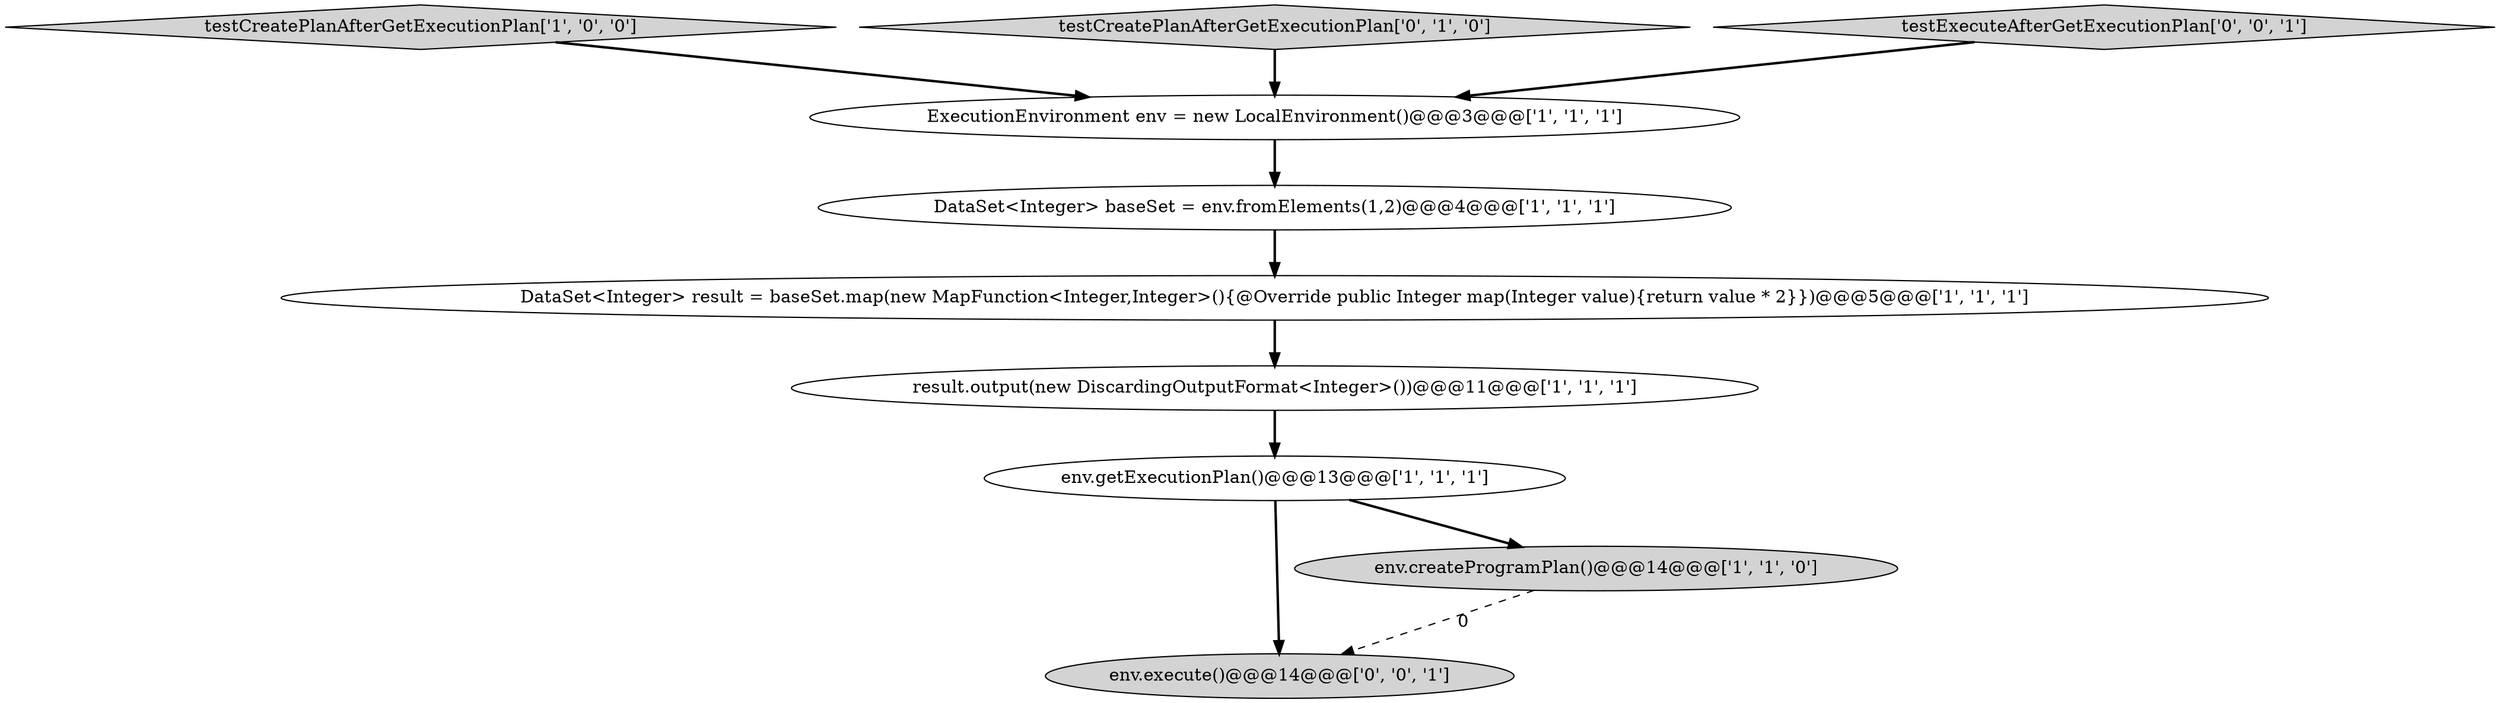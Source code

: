 digraph {
1 [style = filled, label = "testCreatePlanAfterGetExecutionPlan['1', '0', '0']", fillcolor = lightgray, shape = diamond image = "AAA0AAABBB1BBB"];
6 [style = filled, label = "DataSet<Integer> baseSet = env.fromElements(1,2)@@@4@@@['1', '1', '1']", fillcolor = white, shape = ellipse image = "AAA0AAABBB1BBB"];
7 [style = filled, label = "testCreatePlanAfterGetExecutionPlan['0', '1', '0']", fillcolor = lightgray, shape = diamond image = "AAA0AAABBB2BBB"];
8 [style = filled, label = "env.execute()@@@14@@@['0', '0', '1']", fillcolor = lightgray, shape = ellipse image = "AAA0AAABBB3BBB"];
3 [style = filled, label = "ExecutionEnvironment env = new LocalEnvironment()@@@3@@@['1', '1', '1']", fillcolor = white, shape = ellipse image = "AAA0AAABBB1BBB"];
0 [style = filled, label = "env.getExecutionPlan()@@@13@@@['1', '1', '1']", fillcolor = white, shape = ellipse image = "AAA0AAABBB1BBB"];
5 [style = filled, label = "DataSet<Integer> result = baseSet.map(new MapFunction<Integer,Integer>(){@Override public Integer map(Integer value){return value * 2}})@@@5@@@['1', '1', '1']", fillcolor = white, shape = ellipse image = "AAA0AAABBB1BBB"];
4 [style = filled, label = "env.createProgramPlan()@@@14@@@['1', '1', '0']", fillcolor = lightgray, shape = ellipse image = "AAA0AAABBB1BBB"];
9 [style = filled, label = "testExecuteAfterGetExecutionPlan['0', '0', '1']", fillcolor = lightgray, shape = diamond image = "AAA0AAABBB3BBB"];
2 [style = filled, label = "result.output(new DiscardingOutputFormat<Integer>())@@@11@@@['1', '1', '1']", fillcolor = white, shape = ellipse image = "AAA0AAABBB1BBB"];
5->2 [style = bold, label=""];
9->3 [style = bold, label=""];
2->0 [style = bold, label=""];
1->3 [style = bold, label=""];
0->4 [style = bold, label=""];
0->8 [style = bold, label=""];
6->5 [style = bold, label=""];
4->8 [style = dashed, label="0"];
3->6 [style = bold, label=""];
7->3 [style = bold, label=""];
}
